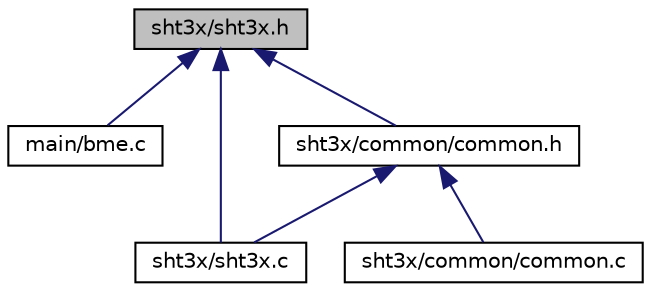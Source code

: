 digraph "sht3x/sht3x.h"
{
 // LATEX_PDF_SIZE
  edge [fontname="Helvetica",fontsize="10",labelfontname="Helvetica",labelfontsize="10"];
  node [fontname="Helvetica",fontsize="10",shape=record];
  Node1 [label="sht3x/sht3x.h",height=0.2,width=0.4,color="black", fillcolor="grey75", style="filled", fontcolor="black",tooltip="Sensirion SHT driver interface."];
  Node1 -> Node2 [dir="back",color="midnightblue",fontsize="10",style="solid",fontname="Helvetica"];
  Node2 [label="main/bme.c",height=0.2,width=0.4,color="black", fillcolor="white", style="filled",URL="$bme_8c.html",tooltip="Main starting point for BME280 sensor module."];
  Node1 -> Node3 [dir="back",color="midnightblue",fontsize="10",style="solid",fontname="Helvetica"];
  Node3 [label="sht3x/sht3x.c",height=0.2,width=0.4,color="black", fillcolor="white", style="filled",URL="$sht3x_8c.html",tooltip="Sensirion SHT3x driver implementation."];
  Node1 -> Node4 [dir="back",color="midnightblue",fontsize="10",style="solid",fontname="Helvetica"];
  Node4 [label="sht3x/common/common.h",height=0.2,width=0.4,color="black", fillcolor="white", style="filled",URL="$sht3x_2common_2common_8h.html",tooltip=" "];
  Node4 -> Node3 [dir="back",color="midnightblue",fontsize="10",style="solid",fontname="Helvetica"];
  Node4 -> Node5 [dir="back",color="midnightblue",fontsize="10",style="solid",fontname="Helvetica"];
  Node5 [label="sht3x/common/common.c",height=0.2,width=0.4,color="black", fillcolor="white", style="filled",URL="$sht3x_2common_2common_8c.html",tooltip=" "];
}
